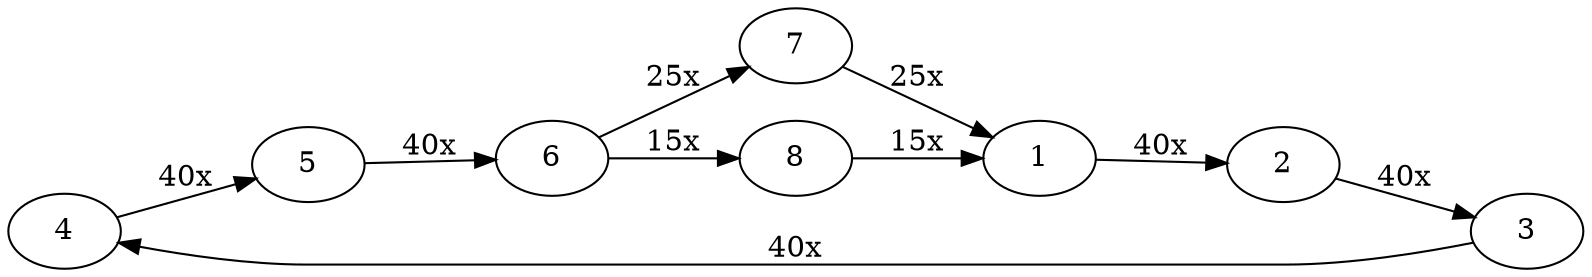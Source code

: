 digraph G {
    rankdir="LR";
    subgraph {
        rank="min";
        4;
    }
    subgraph {
        rank="same";
        7;
        8;
    }
    6 -> 7 [label = "25x", color=black];
    6 -> 8 [label = "15x", color=black];
    7 -> 1 [label = "25x", color=black];
    8 -> 1 [label = "15x", color=black];
    1 -> 2 [label = "40x", color=black];
    2 -> 3 [label = "40x", color=black];
    3 -> 4 [label = "40x", color=black];
    4 -> 5 [label = "40x", color=black];
    5 -> 6 [label = "40x", color=black];
}
